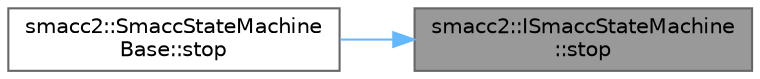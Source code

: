 digraph "smacc2::ISmaccStateMachine::stop"
{
 // LATEX_PDF_SIZE
  bgcolor="transparent";
  edge [fontname=Helvetica,fontsize=10,labelfontname=Helvetica,labelfontsize=10];
  node [fontname=Helvetica,fontsize=10,shape=box,height=0.2,width=0.4];
  rankdir="RL";
  Node1 [label="smacc2::ISmaccStateMachine\l::stop",height=0.2,width=0.4,color="gray40", fillcolor="grey60", style="filled", fontcolor="black",tooltip=" "];
  Node1 -> Node2 [dir="back",color="steelblue1",style="solid"];
  Node2 [label="smacc2::SmaccStateMachine\lBase::stop",height=0.2,width=0.4,color="grey40", fillcolor="white", style="filled",URL="$structsmacc2_1_1SmaccStateMachineBase.html#ab67f99b7c2cbe021f1adb0ed95d3c364",tooltip=" "];
}

